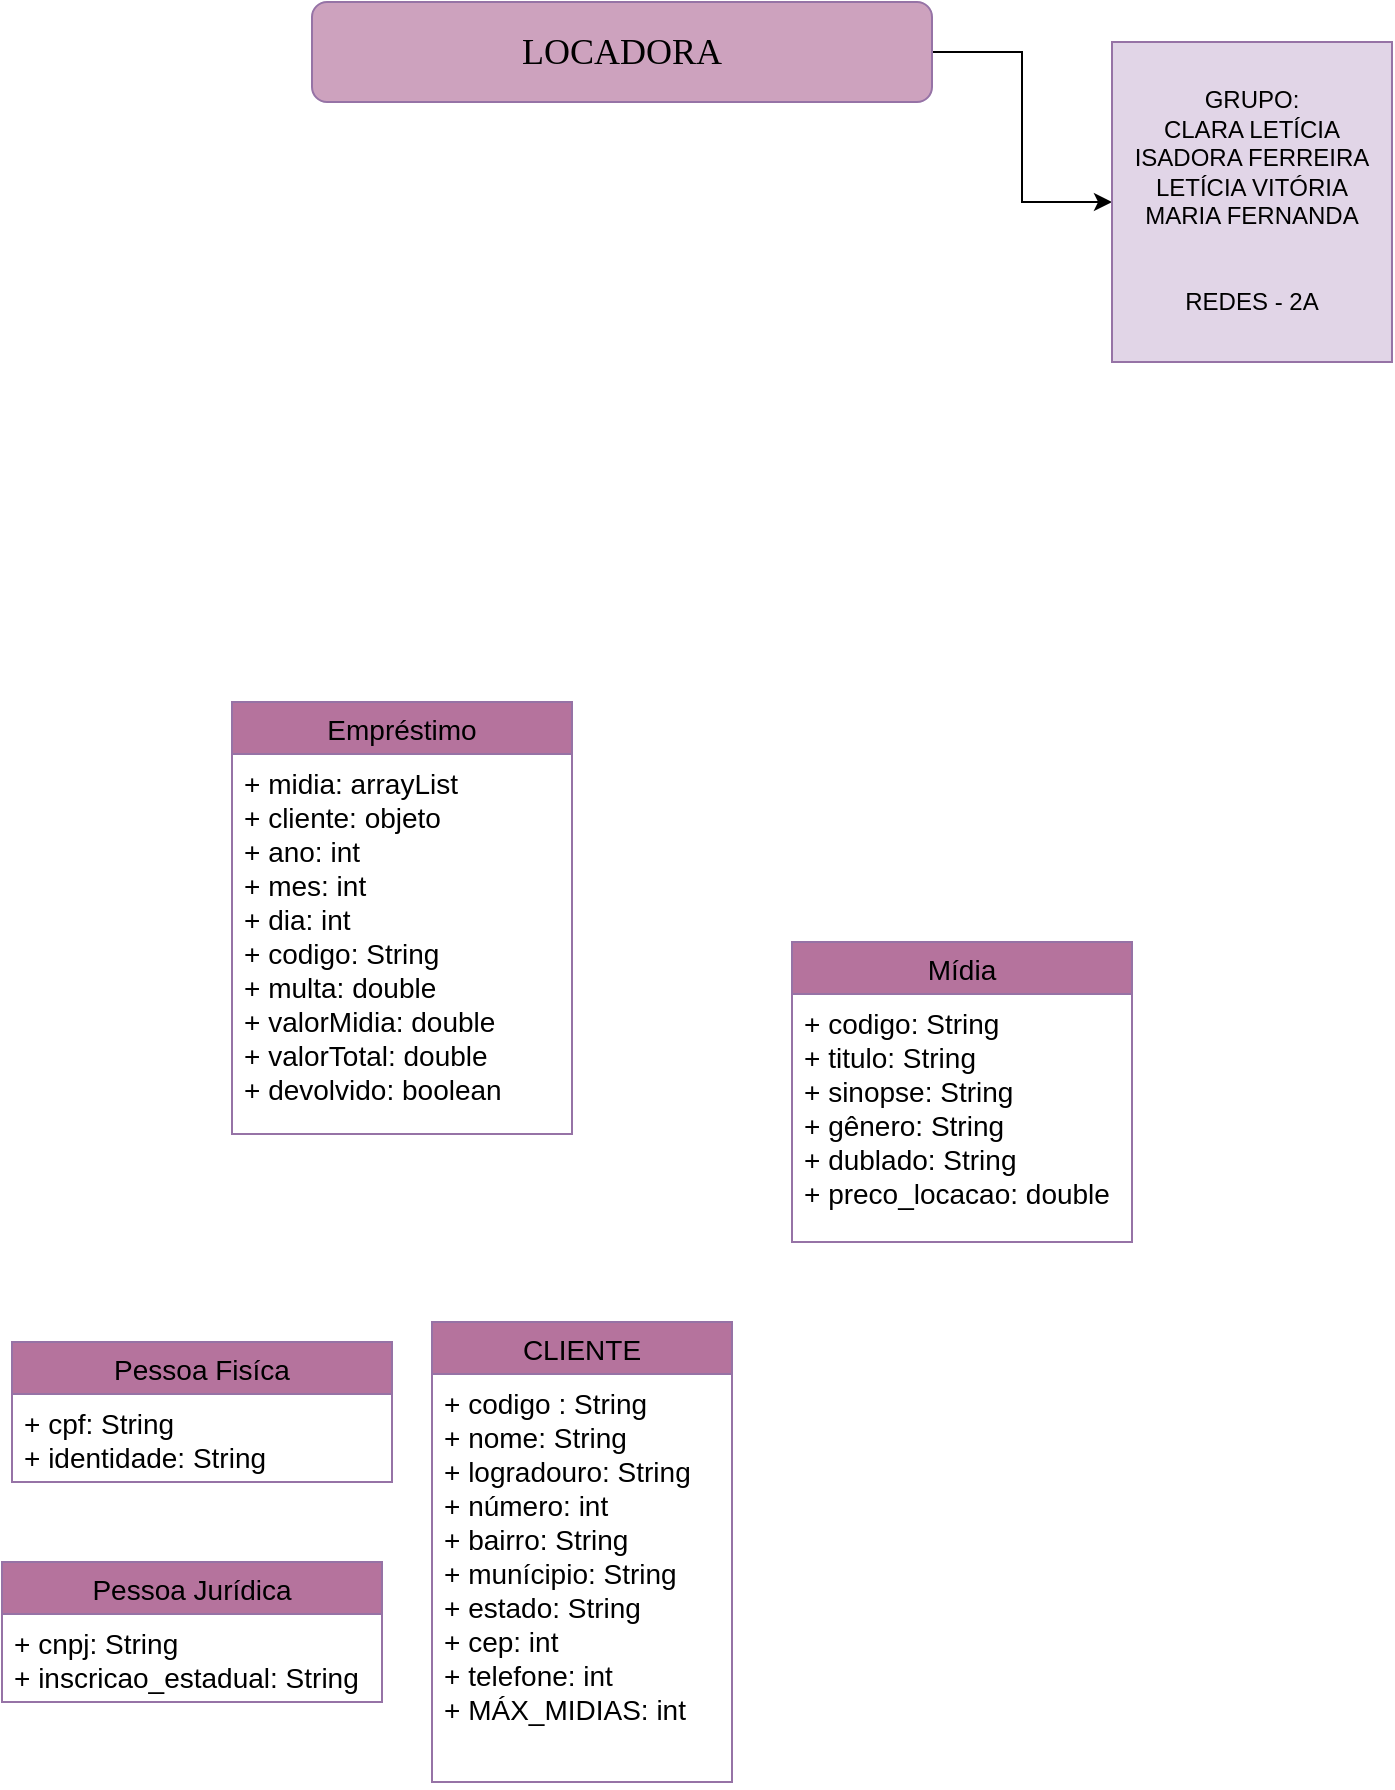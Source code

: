 <mxfile version="13.9.9" type="github">
  <diagram id="8S2pY5vVeQhn5p5oRnQu" name="Page-1">
    <mxGraphModel dx="798" dy="1661" grid="1" gridSize="10" guides="1" tooltips="1" connect="1" arrows="1" fold="1" page="1" pageScale="1" pageWidth="827" pageHeight="1169" math="0" shadow="0">
      <root>
        <mxCell id="0" />
        <mxCell id="1" parent="0" />
        <mxCell id="EKdlsqgkwpvyJOE4RZJX-5" style="edgeStyle=orthogonalEdgeStyle;rounded=0;orthogonalLoop=1;jettySize=auto;html=1;exitX=1;exitY=0.5;exitDx=0;exitDy=0;" parent="1" source="EKdlsqgkwpvyJOE4RZJX-1" target="EKdlsqgkwpvyJOE4RZJX-4" edge="1">
          <mxGeometry relative="1" as="geometry" />
        </mxCell>
        <mxCell id="EKdlsqgkwpvyJOE4RZJX-1" value="&lt;h2&gt;&lt;font face=&quot;Times New Roman&quot;&gt;&lt;span style=&quot;font-weight: normal&quot;&gt;LOCADORA&lt;/span&gt;&lt;/font&gt;&lt;/h2&gt;" style="rounded=1;whiteSpace=wrap;html=1;strokeColor=#9673a6;fillColor=#CDA2BE;" parent="1" vertex="1">
          <mxGeometry x="250" y="-1130" width="310" height="50" as="geometry" />
        </mxCell>
        <mxCell id="EKdlsqgkwpvyJOE4RZJX-4" value="&lt;div&gt;GRUPO:&lt;/div&gt;&lt;div&gt;CLARA LETÍCIA&lt;/div&gt;&lt;div&gt;ISADORA FERREIRA&lt;/div&gt;&lt;div&gt;LETÍCIA VITÓRIA&lt;/div&gt;&lt;div&gt;MARIA FERNANDA&lt;/div&gt;&lt;div&gt;&lt;br&gt;&lt;/div&gt;&lt;div&gt;&lt;br&gt;&lt;/div&gt;&lt;div style=&quot;line-height: 130%&quot;&gt;REDES - 2A&lt;br&gt;&lt;/div&gt;" style="rounded=0;whiteSpace=wrap;html=1;fillColor=#e1d5e7;strokeColor=#9673a6;" parent="1" vertex="1">
          <mxGeometry x="650" y="-1110" width="140" height="160" as="geometry" />
        </mxCell>
        <mxCell id="EKdlsqgkwpvyJOE4RZJX-26" value="CLIENTE" style="swimlane;fontStyle=0;childLayout=stackLayout;horizontal=1;startSize=26;horizontalStack=0;resizeParent=1;resizeParentMax=0;resizeLast=0;collapsible=1;marginBottom=0;strokeColor=#9673a6;fillColor=#B5739D;fontSize=14;" parent="1" vertex="1">
          <mxGeometry x="310" y="-470" width="150" height="230" as="geometry" />
        </mxCell>
        <mxCell id="EKdlsqgkwpvyJOE4RZJX-28" value="+ codigo : String&#xa;+ nome: String&#xa;+ logradouro: String&#xa;+ número: int&#xa;+ bairro: String&#xa;+ munícipio: String&#xa;+ estado: String&#xa;+ cep: int&#xa;+ telefone: int&#xa;+ MÁX_MIDIAS: int&#xa;&#xa;" style="text;strokeColor=none;fillColor=none;align=left;verticalAlign=top;spacingLeft=4;spacingRight=4;overflow=hidden;rotatable=0;points=[[0,0.5],[1,0.5]];portConstraint=eastwest;fontSize=14;" parent="EKdlsqgkwpvyJOE4RZJX-26" vertex="1">
          <mxGeometry y="26" width="150" height="204" as="geometry" />
        </mxCell>
        <mxCell id="EKdlsqgkwpvyJOE4RZJX-30" value="Pessoa Fisíca" style="swimlane;fontStyle=0;childLayout=stackLayout;horizontal=1;startSize=26;horizontalStack=0;resizeParent=1;resizeParentMax=0;resizeLast=0;collapsible=1;marginBottom=0;strokeColor=#9673a6;fillColor=#B5739D;fontSize=14;" parent="1" vertex="1">
          <mxGeometry x="100" y="-460" width="190" height="70" as="geometry" />
        </mxCell>
        <mxCell id="EKdlsqgkwpvyJOE4RZJX-31" value="+ cpf: String&#xa;+ identidade: String&#xa;" style="text;strokeColor=none;fillColor=none;align=left;verticalAlign=top;spacingLeft=4;spacingRight=4;overflow=hidden;rotatable=0;points=[[0,0.5],[1,0.5]];portConstraint=eastwest;fontSize=14;" parent="EKdlsqgkwpvyJOE4RZJX-30" vertex="1">
          <mxGeometry y="26" width="190" height="44" as="geometry" />
        </mxCell>
        <mxCell id="EKdlsqgkwpvyJOE4RZJX-32" value="Pessoa Jurídica" style="swimlane;fontStyle=0;childLayout=stackLayout;horizontal=1;startSize=26;horizontalStack=0;resizeParent=1;resizeParentMax=0;resizeLast=0;collapsible=1;marginBottom=0;strokeColor=#9673a6;fillColor=#B5739D;fontSize=14;" parent="1" vertex="1">
          <mxGeometry x="95" y="-350" width="190" height="70" as="geometry" />
        </mxCell>
        <mxCell id="EKdlsqgkwpvyJOE4RZJX-33" value="+ cnpj: String&#xa;+ inscricao_estadual: String&#xa;" style="text;strokeColor=none;fillColor=none;align=left;verticalAlign=top;spacingLeft=4;spacingRight=4;overflow=hidden;rotatable=0;points=[[0,0.5],[1,0.5]];portConstraint=eastwest;fontSize=14;" parent="EKdlsqgkwpvyJOE4RZJX-32" vertex="1">
          <mxGeometry y="26" width="190" height="44" as="geometry" />
        </mxCell>
        <mxCell id="EKdlsqgkwpvyJOE4RZJX-34" value="Mídia" style="swimlane;fontStyle=0;childLayout=stackLayout;horizontal=1;startSize=26;horizontalStack=0;resizeParent=1;resizeParentMax=0;resizeLast=0;collapsible=1;marginBottom=0;strokeColor=#9673a6;fillColor=#B5739D;fontSize=14;" parent="1" vertex="1">
          <mxGeometry x="490" y="-660" width="170" height="150" as="geometry" />
        </mxCell>
        <mxCell id="EKdlsqgkwpvyJOE4RZJX-35" value="+ codigo: String&#xa;+ titulo: String&#xa;+ sinopse: String&#xa;+ gênero: String&#xa;+ dublado: String&#xa;+ preco_locacao: double&#xa;" style="text;strokeColor=none;fillColor=none;align=left;verticalAlign=top;spacingLeft=4;spacingRight=4;overflow=hidden;rotatable=0;points=[[0,0.5],[1,0.5]];portConstraint=eastwest;fontSize=14;" parent="EKdlsqgkwpvyJOE4RZJX-34" vertex="1">
          <mxGeometry y="26" width="170" height="124" as="geometry" />
        </mxCell>
        <mxCell id="EKdlsqgkwpvyJOE4RZJX-36" value="Empréstimo" style="swimlane;fontStyle=0;childLayout=stackLayout;horizontal=1;startSize=26;horizontalStack=0;resizeParent=1;resizeParentMax=0;resizeLast=0;collapsible=1;marginBottom=0;strokeColor=#9673a6;fillColor=#B5739D;fontSize=14;" parent="1" vertex="1">
          <mxGeometry x="210" y="-780" width="170" height="216" as="geometry" />
        </mxCell>
        <mxCell id="EKdlsqgkwpvyJOE4RZJX-37" value="+ midia: arrayList&#xa;+ cliente: objeto&#xa;+ ano: int&#xa;+ mes: int&#xa;+ dia: int&#xa;+ codigo: String&#xa;+ multa: double&#xa;+ valorMidia: double&#xa;+ valorTotal: double&#xa;+ devolvido: boolean&#xa;&#xa;&#xa;&#xa;&#xa;  &#xa;    &#xa;&#xa;" style="text;strokeColor=none;fillColor=none;align=left;verticalAlign=top;spacingLeft=4;spacingRight=4;overflow=hidden;rotatable=0;points=[[0,0.5],[1,0.5]];portConstraint=eastwest;fontSize=14;" parent="EKdlsqgkwpvyJOE4RZJX-36" vertex="1">
          <mxGeometry y="26" width="170" height="190" as="geometry" />
        </mxCell>
      </root>
    </mxGraphModel>
  </diagram>
</mxfile>
